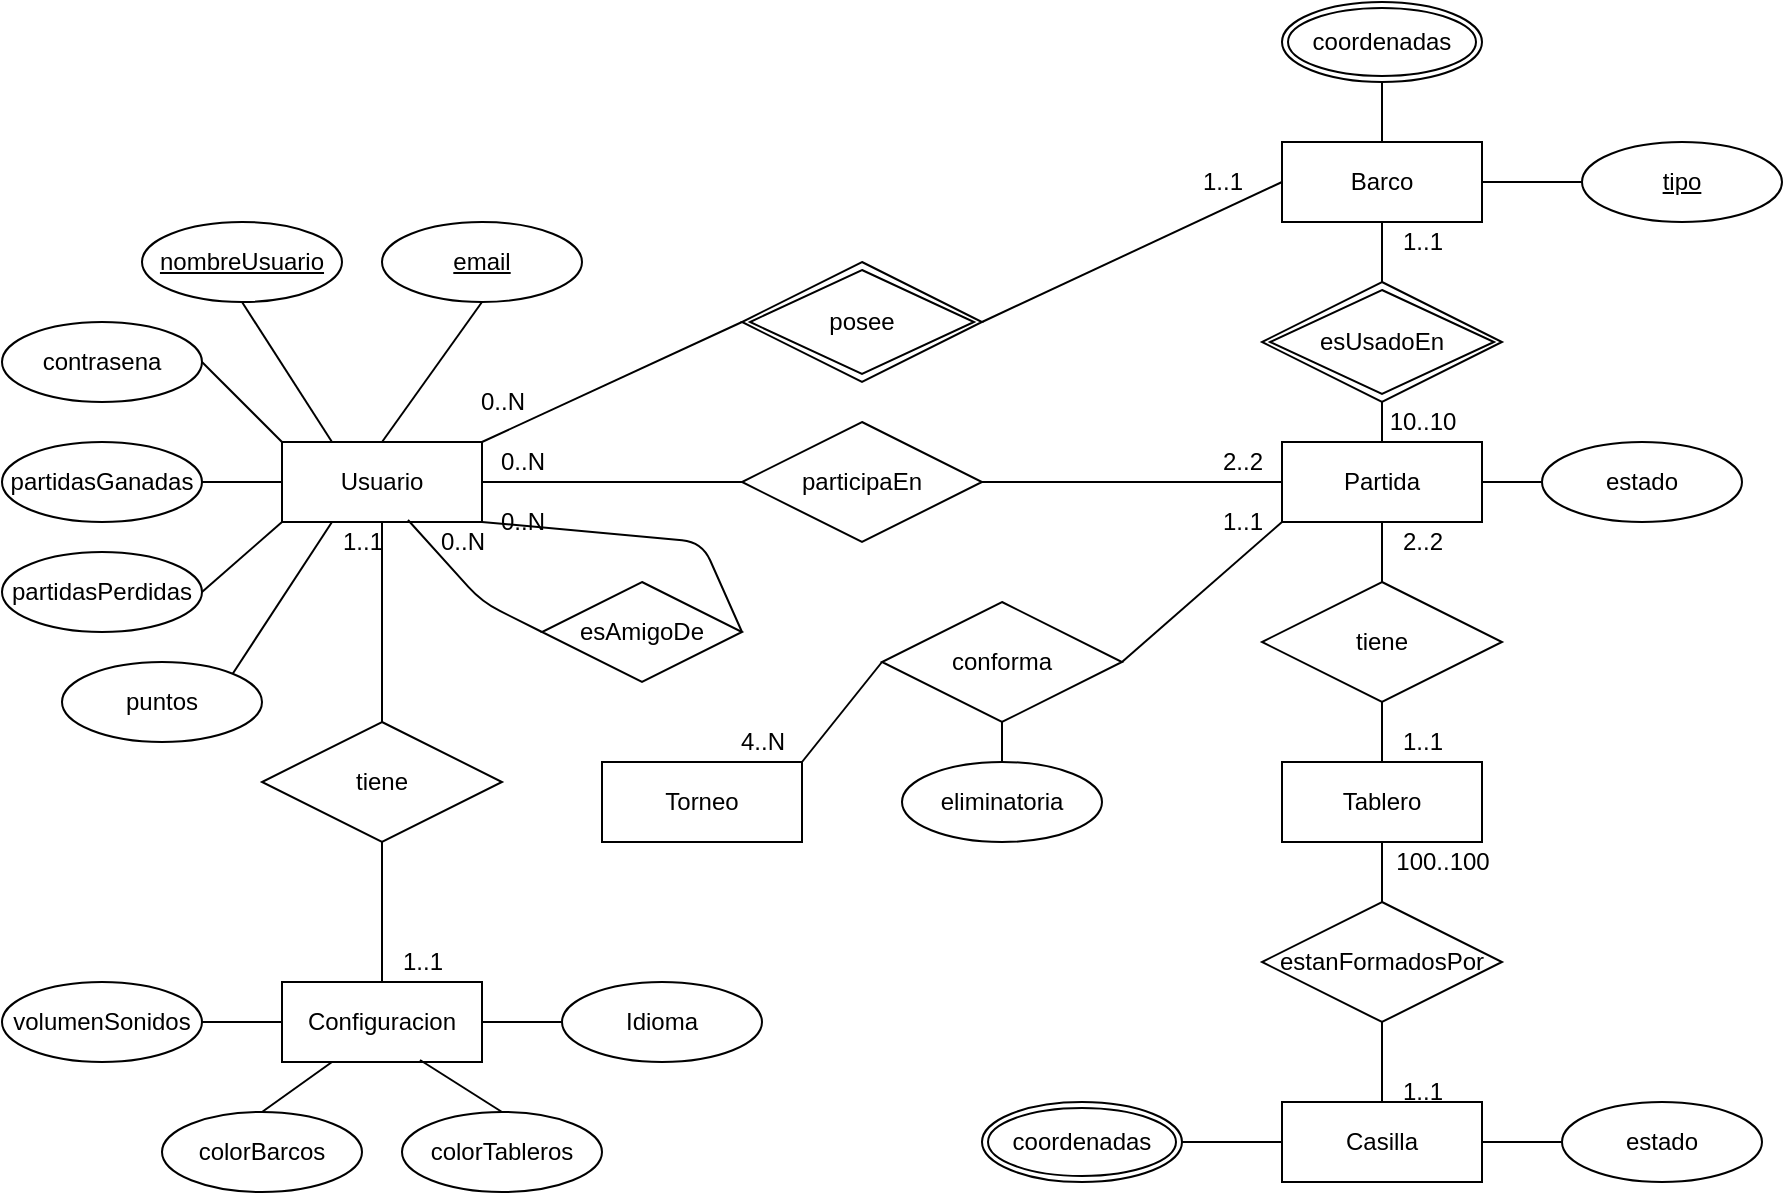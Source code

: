 <mxfile version="14.5.4" type="google"><diagram id="XSsufIvcQU31pY1vZxGx" name="Page-1"><mxGraphModel dx="2177" dy="1973" grid="1" gridSize="10" guides="1" tooltips="1" connect="1" arrows="1" fold="1" page="1" pageScale="1" pageWidth="827" pageHeight="1169" math="0" shadow="0"><root><mxCell id="0"/><mxCell id="1" parent="0"/><mxCell id="L7bA6KsuTwxQdfNRV2Gz-2" value="Usuario" style="whiteSpace=wrap;html=1;align=center;" vertex="1" parent="1"><mxGeometry x="130" y="210" width="100" height="40" as="geometry"/></mxCell><mxCell id="L7bA6KsuTwxQdfNRV2Gz-3" value="Partida" style="whiteSpace=wrap;html=1;align=center;" vertex="1" parent="1"><mxGeometry x="630" y="210" width="100" height="40" as="geometry"/></mxCell><mxCell id="L7bA6KsuTwxQdfNRV2Gz-4" value="Tablero" style="whiteSpace=wrap;html=1;align=center;" vertex="1" parent="1"><mxGeometry x="630" y="370" width="100" height="40" as="geometry"/></mxCell><mxCell id="L7bA6KsuTwxQdfNRV2Gz-5" value="Barco" style="whiteSpace=wrap;html=1;align=center;" vertex="1" parent="1"><mxGeometry x="630" y="60" width="100" height="40" as="geometry"/></mxCell><mxCell id="L7bA6KsuTwxQdfNRV2Gz-6" value="&lt;u&gt;nombreUsuario&lt;/u&gt;" style="ellipse;whiteSpace=wrap;html=1;align=center;" vertex="1" parent="1"><mxGeometry x="60" y="100" width="100" height="40" as="geometry"/></mxCell><mxCell id="L7bA6KsuTwxQdfNRV2Gz-7" value="&lt;u&gt;email&lt;/u&gt;" style="ellipse;whiteSpace=wrap;html=1;align=center;" vertex="1" parent="1"><mxGeometry x="180" y="100" width="100" height="40" as="geometry"/></mxCell><mxCell id="L7bA6KsuTwxQdfNRV2Gz-8" value="contrasena" style="ellipse;whiteSpace=wrap;html=1;align=center;" vertex="1" parent="1"><mxGeometry x="-10" y="150" width="100" height="40" as="geometry"/></mxCell><mxCell id="L7bA6KsuTwxQdfNRV2Gz-9" value="partidasGanadas" style="ellipse;whiteSpace=wrap;html=1;align=center;" vertex="1" parent="1"><mxGeometry x="-10" y="210" width="100" height="40" as="geometry"/></mxCell><mxCell id="L7bA6KsuTwxQdfNRV2Gz-10" value="partidasPerdidas" style="ellipse;whiteSpace=wrap;html=1;align=center;" vertex="1" parent="1"><mxGeometry x="-10" y="265" width="100" height="40" as="geometry"/></mxCell><mxCell id="L7bA6KsuTwxQdfNRV2Gz-11" value="puntos" style="ellipse;whiteSpace=wrap;html=1;align=center;" vertex="1" parent="1"><mxGeometry x="20" y="320" width="100" height="40" as="geometry"/></mxCell><mxCell id="L7bA6KsuTwxQdfNRV2Gz-12" value="Torneo" style="whiteSpace=wrap;html=1;align=center;" vertex="1" parent="1"><mxGeometry x="290" y="370" width="100" height="40" as="geometry"/></mxCell><mxCell id="L7bA6KsuTwxQdfNRV2Gz-13" value="conforma" style="shape=rhombus;perimeter=rhombusPerimeter;whiteSpace=wrap;html=1;align=center;" vertex="1" parent="1"><mxGeometry x="430" y="290" width="120" height="60" as="geometry"/></mxCell><mxCell id="L7bA6KsuTwxQdfNRV2Gz-14" value="eliminatoria" style="ellipse;whiteSpace=wrap;html=1;align=center;" vertex="1" parent="1"><mxGeometry x="440" y="370" width="100" height="40" as="geometry"/></mxCell><mxCell id="L7bA6KsuTwxQdfNRV2Gz-15" value="esAmigoDe" style="shape=rhombus;perimeter=rhombusPerimeter;whiteSpace=wrap;html=1;align=center;" vertex="1" parent="1"><mxGeometry x="260" y="280" width="100" height="50" as="geometry"/></mxCell><mxCell id="L7bA6KsuTwxQdfNRV2Gz-16" value="Casilla" style="whiteSpace=wrap;html=1;align=center;" vertex="1" parent="1"><mxGeometry x="630" y="540" width="100" height="40" as="geometry"/></mxCell><mxCell id="L7bA6KsuTwxQdfNRV2Gz-17" value="participaEn" style="shape=rhombus;perimeter=rhombusPerimeter;whiteSpace=wrap;html=1;align=center;" vertex="1" parent="1"><mxGeometry x="360" y="200" width="120" height="60" as="geometry"/></mxCell><mxCell id="L7bA6KsuTwxQdfNRV2Gz-19" value="esUsadoEn" style="shape=rhombus;double=1;perimeter=rhombusPerimeter;whiteSpace=wrap;html=1;align=center;" vertex="1" parent="1"><mxGeometry x="620" y="130" width="120" height="60" as="geometry"/></mxCell><mxCell id="L7bA6KsuTwxQdfNRV2Gz-20" value="posee" style="shape=rhombus;double=1;perimeter=rhombusPerimeter;whiteSpace=wrap;html=1;align=center;" vertex="1" parent="1"><mxGeometry x="360" y="120" width="120" height="60" as="geometry"/></mxCell><mxCell id="L7bA6KsuTwxQdfNRV2Gz-22" value="estado" style="ellipse;whiteSpace=wrap;html=1;align=center;" vertex="1" parent="1"><mxGeometry x="760" y="210" width="100" height="40" as="geometry"/></mxCell><mxCell id="L7bA6KsuTwxQdfNRV2Gz-23" value="Configuracion" style="whiteSpace=wrap;html=1;align=center;" vertex="1" parent="1"><mxGeometry x="130" y="480" width="100" height="40" as="geometry"/></mxCell><mxCell id="L7bA6KsuTwxQdfNRV2Gz-24" value="tiene" style="shape=rhombus;perimeter=rhombusPerimeter;whiteSpace=wrap;html=1;align=center;" vertex="1" parent="1"><mxGeometry x="120" y="350" width="120" height="60" as="geometry"/></mxCell><mxCell id="L7bA6KsuTwxQdfNRV2Gz-25" value="colorBarcos" style="ellipse;whiteSpace=wrap;html=1;align=center;" vertex="1" parent="1"><mxGeometry x="70" y="545" width="100" height="40" as="geometry"/></mxCell><mxCell id="L7bA6KsuTwxQdfNRV2Gz-26" value="volumenSonidos" style="ellipse;whiteSpace=wrap;html=1;align=center;" vertex="1" parent="1"><mxGeometry x="-10" y="480" width="100" height="40" as="geometry"/></mxCell><mxCell id="L7bA6KsuTwxQdfNRV2Gz-27" value="colorTableros" style="ellipse;whiteSpace=wrap;html=1;align=center;" vertex="1" parent="1"><mxGeometry x="190" y="545" width="100" height="40" as="geometry"/></mxCell><mxCell id="L7bA6KsuTwxQdfNRV2Gz-28" value="Idioma" style="ellipse;whiteSpace=wrap;html=1;align=center;" vertex="1" parent="1"><mxGeometry x="270" y="480" width="100" height="40" as="geometry"/></mxCell><mxCell id="L7bA6KsuTwxQdfNRV2Gz-29" value="tiene" style="shape=rhombus;perimeter=rhombusPerimeter;whiteSpace=wrap;html=1;align=center;" vertex="1" parent="1"><mxGeometry x="620" y="280" width="120" height="60" as="geometry"/></mxCell><mxCell id="L7bA6KsuTwxQdfNRV2Gz-30" value="estanFormadosPor" style="shape=rhombus;perimeter=rhombusPerimeter;whiteSpace=wrap;html=1;align=center;" vertex="1" parent="1"><mxGeometry x="620" y="440" width="120" height="60" as="geometry"/></mxCell><mxCell id="L7bA6KsuTwxQdfNRV2Gz-31" value="" style="endArrow=none;html=1;exitX=1;exitY=0;exitDx=0;exitDy=0;entryX=0.25;entryY=1;entryDx=0;entryDy=0;" edge="1" parent="1" source="L7bA6KsuTwxQdfNRV2Gz-11" target="L7bA6KsuTwxQdfNRV2Gz-2"><mxGeometry width="50" height="50" relative="1" as="geometry"><mxPoint x="390" y="440" as="sourcePoint"/><mxPoint x="440" y="390" as="targetPoint"/></mxGeometry></mxCell><mxCell id="L7bA6KsuTwxQdfNRV2Gz-32" value="" style="endArrow=none;html=1;exitX=1;exitY=0.5;exitDx=0;exitDy=0;entryX=0;entryY=1;entryDx=0;entryDy=0;" edge="1" parent="1" source="L7bA6KsuTwxQdfNRV2Gz-10" target="L7bA6KsuTwxQdfNRV2Gz-2"><mxGeometry width="50" height="50" relative="1" as="geometry"><mxPoint x="115.355" y="335.858" as="sourcePoint"/><mxPoint x="165" y="260" as="targetPoint"/></mxGeometry></mxCell><mxCell id="L7bA6KsuTwxQdfNRV2Gz-33" value="" style="endArrow=none;html=1;exitX=1;exitY=0.5;exitDx=0;exitDy=0;entryX=0;entryY=0.5;entryDx=0;entryDy=0;" edge="1" parent="1" source="L7bA6KsuTwxQdfNRV2Gz-9" target="L7bA6KsuTwxQdfNRV2Gz-2"><mxGeometry width="50" height="50" relative="1" as="geometry"><mxPoint x="100" y="295" as="sourcePoint"/><mxPoint x="140" y="260" as="targetPoint"/></mxGeometry></mxCell><mxCell id="L7bA6KsuTwxQdfNRV2Gz-34" value="" style="endArrow=none;html=1;exitX=1;exitY=0.5;exitDx=0;exitDy=0;entryX=0;entryY=0;entryDx=0;entryDy=0;" edge="1" parent="1" source="L7bA6KsuTwxQdfNRV2Gz-8" target="L7bA6KsuTwxQdfNRV2Gz-2"><mxGeometry width="50" height="50" relative="1" as="geometry"><mxPoint x="100" y="240" as="sourcePoint"/><mxPoint x="140" y="240" as="targetPoint"/></mxGeometry></mxCell><mxCell id="L7bA6KsuTwxQdfNRV2Gz-35" value="" style="endArrow=none;html=1;exitX=0.5;exitY=1;exitDx=0;exitDy=0;entryX=0.25;entryY=0;entryDx=0;entryDy=0;" edge="1" parent="1" source="L7bA6KsuTwxQdfNRV2Gz-6" target="L7bA6KsuTwxQdfNRV2Gz-2"><mxGeometry width="50" height="50" relative="1" as="geometry"><mxPoint x="100" y="180" as="sourcePoint"/><mxPoint x="140" y="220" as="targetPoint"/></mxGeometry></mxCell><mxCell id="L7bA6KsuTwxQdfNRV2Gz-36" value="" style="endArrow=none;html=1;exitX=0.5;exitY=1;exitDx=0;exitDy=0;entryX=0.5;entryY=0;entryDx=0;entryDy=0;" edge="1" parent="1" source="L7bA6KsuTwxQdfNRV2Gz-7" target="L7bA6KsuTwxQdfNRV2Gz-2"><mxGeometry width="50" height="50" relative="1" as="geometry"><mxPoint x="120" y="150" as="sourcePoint"/><mxPoint x="165" y="220" as="targetPoint"/></mxGeometry></mxCell><mxCell id="L7bA6KsuTwxQdfNRV2Gz-37" value="" style="endArrow=none;html=1;exitX=0;exitY=0.5;exitDx=0;exitDy=0;entryX=1;entryY=0;entryDx=0;entryDy=0;" edge="1" parent="1" source="L7bA6KsuTwxQdfNRV2Gz-20" target="L7bA6KsuTwxQdfNRV2Gz-2"><mxGeometry width="50" height="50" relative="1" as="geometry"><mxPoint x="240" y="150" as="sourcePoint"/><mxPoint x="190" y="220" as="targetPoint"/></mxGeometry></mxCell><mxCell id="L7bA6KsuTwxQdfNRV2Gz-38" value="" style="endArrow=none;html=1;exitX=0;exitY=0.5;exitDx=0;exitDy=0;entryX=1;entryY=0.5;entryDx=0;entryDy=0;" edge="1" parent="1" source="L7bA6KsuTwxQdfNRV2Gz-5" target="L7bA6KsuTwxQdfNRV2Gz-20"><mxGeometry width="50" height="50" relative="1" as="geometry"><mxPoint x="370" y="160" as="sourcePoint"/><mxPoint x="320" y="210" as="targetPoint"/></mxGeometry></mxCell><mxCell id="L7bA6KsuTwxQdfNRV2Gz-39" value="" style="endArrow=none;html=1;exitX=0;exitY=0.5;exitDx=0;exitDy=0;entryX=1;entryY=0.5;entryDx=0;entryDy=0;" edge="1" parent="1" source="L7bA6KsuTwxQdfNRV2Gz-17" target="L7bA6KsuTwxQdfNRV2Gz-2"><mxGeometry width="50" height="50" relative="1" as="geometry"><mxPoint x="640" y="90" as="sourcePoint"/><mxPoint x="490" y="160" as="targetPoint"/></mxGeometry></mxCell><mxCell id="L7bA6KsuTwxQdfNRV2Gz-40" value="" style="endArrow=none;html=1;exitX=0;exitY=0.5;exitDx=0;exitDy=0;entryX=1;entryY=0.5;entryDx=0;entryDy=0;" edge="1" parent="1" source="L7bA6KsuTwxQdfNRV2Gz-3" target="L7bA6KsuTwxQdfNRV2Gz-17"><mxGeometry width="50" height="50" relative="1" as="geometry"><mxPoint x="370" y="240" as="sourcePoint"/><mxPoint x="240" y="240" as="targetPoint"/></mxGeometry></mxCell><mxCell id="L7bA6KsuTwxQdfNRV2Gz-41" value="" style="endArrow=none;html=1;exitX=0.5;exitY=0;exitDx=0;exitDy=0;entryX=0.5;entryY=1;entryDx=0;entryDy=0;" edge="1" parent="1" source="L7bA6KsuTwxQdfNRV2Gz-3" target="L7bA6KsuTwxQdfNRV2Gz-19"><mxGeometry width="50" height="50" relative="1" as="geometry"><mxPoint x="640" y="240" as="sourcePoint"/><mxPoint x="490" y="240" as="targetPoint"/></mxGeometry></mxCell><mxCell id="L7bA6KsuTwxQdfNRV2Gz-42" value="" style="endArrow=none;html=1;exitX=0.5;exitY=0;exitDx=0;exitDy=0;entryX=0.5;entryY=1;entryDx=0;entryDy=0;" edge="1" parent="1" source="L7bA6KsuTwxQdfNRV2Gz-19" target="L7bA6KsuTwxQdfNRV2Gz-5"><mxGeometry width="50" height="50" relative="1" as="geometry"><mxPoint x="690" y="220" as="sourcePoint"/><mxPoint x="690" y="200" as="targetPoint"/></mxGeometry></mxCell><mxCell id="L7bA6KsuTwxQdfNRV2Gz-43" value="" style="endArrow=none;html=1;exitX=0.5;exitY=1;exitDx=0;exitDy=0;entryX=0.5;entryY=0;entryDx=0;entryDy=0;" edge="1" parent="1" source="L7bA6KsuTwxQdfNRV2Gz-3" target="L7bA6KsuTwxQdfNRV2Gz-29"><mxGeometry width="50" height="50" relative="1" as="geometry"><mxPoint x="690" y="140" as="sourcePoint"/><mxPoint x="690" y="110" as="targetPoint"/></mxGeometry></mxCell><mxCell id="L7bA6KsuTwxQdfNRV2Gz-44" value="estado" style="ellipse;whiteSpace=wrap;html=1;align=center;" vertex="1" parent="1"><mxGeometry x="770" y="540" width="100" height="40" as="geometry"/></mxCell><mxCell id="L7bA6KsuTwxQdfNRV2Gz-46" value="" style="endArrow=none;html=1;exitX=0.5;exitY=0;exitDx=0;exitDy=0;" edge="1" parent="1" source="L7bA6KsuTwxQdfNRV2Gz-4"><mxGeometry width="50" height="50" relative="1" as="geometry"><mxPoint x="690" y="140" as="sourcePoint"/><mxPoint x="680" y="340" as="targetPoint"/></mxGeometry></mxCell><mxCell id="L7bA6KsuTwxQdfNRV2Gz-47" value="" style="endArrow=none;html=1;exitX=0.5;exitY=0;exitDx=0;exitDy=0;entryX=0.5;entryY=1;entryDx=0;entryDy=0;" edge="1" parent="1" source="L7bA6KsuTwxQdfNRV2Gz-30" target="L7bA6KsuTwxQdfNRV2Gz-4"><mxGeometry width="50" height="50" relative="1" as="geometry"><mxPoint x="690" y="380" as="sourcePoint"/><mxPoint x="690" y="350" as="targetPoint"/></mxGeometry></mxCell><mxCell id="L7bA6KsuTwxQdfNRV2Gz-48" value="" style="endArrow=none;html=1;exitX=0.5;exitY=0;exitDx=0;exitDy=0;entryX=0.5;entryY=1;entryDx=0;entryDy=0;" edge="1" parent="1" source="L7bA6KsuTwxQdfNRV2Gz-16" target="L7bA6KsuTwxQdfNRV2Gz-30"><mxGeometry width="50" height="50" relative="1" as="geometry"><mxPoint x="690" y="450" as="sourcePoint"/><mxPoint x="690" y="420" as="targetPoint"/></mxGeometry></mxCell><mxCell id="L7bA6KsuTwxQdfNRV2Gz-49" value="" style="endArrow=none;html=1;exitX=0;exitY=0.5;exitDx=0;exitDy=0;entryX=1;entryY=0.5;entryDx=0;entryDy=0;" edge="1" parent="1" source="L7bA6KsuTwxQdfNRV2Gz-44" target="L7bA6KsuTwxQdfNRV2Gz-16"><mxGeometry width="50" height="50" relative="1" as="geometry"><mxPoint x="690" y="550" as="sourcePoint"/><mxPoint x="690" y="510" as="targetPoint"/></mxGeometry></mxCell><mxCell id="L7bA6KsuTwxQdfNRV2Gz-50" value="" style="endArrow=none;html=1;exitX=1;exitY=0.5;exitDx=0;exitDy=0;entryX=0;entryY=1;entryDx=0;entryDy=0;" edge="1" parent="1" source="L7bA6KsuTwxQdfNRV2Gz-13" target="L7bA6KsuTwxQdfNRV2Gz-3"><mxGeometry width="50" height="50" relative="1" as="geometry"><mxPoint x="790" y="570" as="sourcePoint"/><mxPoint x="740" y="570" as="targetPoint"/></mxGeometry></mxCell><mxCell id="L7bA6KsuTwxQdfNRV2Gz-51" value="" style="endArrow=none;html=1;exitX=1;exitY=0;exitDx=0;exitDy=0;entryX=0;entryY=0.5;entryDx=0;entryDy=0;" edge="1" parent="1" source="L7bA6KsuTwxQdfNRV2Gz-12" target="L7bA6KsuTwxQdfNRV2Gz-13"><mxGeometry width="50" height="50" relative="1" as="geometry"><mxPoint x="560" y="330" as="sourcePoint"/><mxPoint x="640" y="260" as="targetPoint"/></mxGeometry></mxCell><mxCell id="L7bA6KsuTwxQdfNRV2Gz-52" value="" style="endArrow=none;html=1;exitX=0.5;exitY=0;exitDx=0;exitDy=0;entryX=0.5;entryY=1;entryDx=0;entryDy=0;" edge="1" parent="1" source="L7bA6KsuTwxQdfNRV2Gz-14" target="L7bA6KsuTwxQdfNRV2Gz-13"><mxGeometry width="50" height="50" relative="1" as="geometry"><mxPoint x="360" y="380" as="sourcePoint"/><mxPoint x="440" y="330" as="targetPoint"/></mxGeometry></mxCell><mxCell id="L7bA6KsuTwxQdfNRV2Gz-54" value="" style="endArrow=none;html=1;exitX=1;exitY=0.5;exitDx=0;exitDy=0;entryX=0;entryY=0.5;entryDx=0;entryDy=0;" edge="1" parent="1" source="L7bA6KsuTwxQdfNRV2Gz-26" target="L7bA6KsuTwxQdfNRV2Gz-23"><mxGeometry width="50" height="50" relative="1" as="geometry"><mxPoint x="240" y="490" as="sourcePoint"/><mxPoint x="310" y="420" as="targetPoint"/></mxGeometry></mxCell><mxCell id="L7bA6KsuTwxQdfNRV2Gz-55" value="" style="endArrow=none;html=1;exitX=0;exitY=0.5;exitDx=0;exitDy=0;entryX=1;entryY=0.5;entryDx=0;entryDy=0;" edge="1" parent="1" source="L7bA6KsuTwxQdfNRV2Gz-28" target="L7bA6KsuTwxQdfNRV2Gz-23"><mxGeometry width="50" height="50" relative="1" as="geometry"><mxPoint x="110" y="520" as="sourcePoint"/><mxPoint x="140" y="510" as="targetPoint"/></mxGeometry></mxCell><mxCell id="L7bA6KsuTwxQdfNRV2Gz-56" value="" style="endArrow=none;html=1;exitX=0.5;exitY=0;exitDx=0;exitDy=0;entryX=0.25;entryY=1;entryDx=0;entryDy=0;" edge="1" parent="1" source="L7bA6KsuTwxQdfNRV2Gz-25" target="L7bA6KsuTwxQdfNRV2Gz-23"><mxGeometry width="50" height="50" relative="1" as="geometry"><mxPoint x="100" y="510" as="sourcePoint"/><mxPoint x="140" y="510" as="targetPoint"/></mxGeometry></mxCell><mxCell id="L7bA6KsuTwxQdfNRV2Gz-57" value="" style="endArrow=none;html=1;exitX=0.5;exitY=0;exitDx=0;exitDy=0;entryX=0.69;entryY=0.975;entryDx=0;entryDy=0;entryPerimeter=0;" edge="1" parent="1" source="L7bA6KsuTwxQdfNRV2Gz-27" target="L7bA6KsuTwxQdfNRV2Gz-23"><mxGeometry width="50" height="50" relative="1" as="geometry"><mxPoint x="130" y="555" as="sourcePoint"/><mxPoint x="165" y="530" as="targetPoint"/></mxGeometry></mxCell><mxCell id="L7bA6KsuTwxQdfNRV2Gz-58" value="&lt;u&gt;tipo&lt;/u&gt;" style="ellipse;whiteSpace=wrap;html=1;align=center;" vertex="1" parent="1"><mxGeometry x="780" y="60" width="100" height="40" as="geometry"/></mxCell><mxCell id="L7bA6KsuTwxQdfNRV2Gz-60" value="coordenadas" style="ellipse;shape=doubleEllipse;margin=3;whiteSpace=wrap;html=1;align=center;" vertex="1" parent="1"><mxGeometry x="630" y="-10" width="100" height="40" as="geometry"/></mxCell><mxCell id="L7bA6KsuTwxQdfNRV2Gz-61" value="" style="endArrow=none;html=1;exitX=0.5;exitY=0;exitDx=0;exitDy=0;entryX=0.5;entryY=1;entryDx=0;entryDy=0;" edge="1" parent="1" source="L7bA6KsuTwxQdfNRV2Gz-5" target="L7bA6KsuTwxQdfNRV2Gz-60"><mxGeometry width="50" height="50" relative="1" as="geometry"><mxPoint x="690" y="140" as="sourcePoint"/><mxPoint x="690" y="110" as="targetPoint"/></mxGeometry></mxCell><mxCell id="L7bA6KsuTwxQdfNRV2Gz-62" value="" style="endArrow=none;html=1;exitX=1;exitY=0.5;exitDx=0;exitDy=0;entryX=0;entryY=0.5;entryDx=0;entryDy=0;" edge="1" parent="1" source="L7bA6KsuTwxQdfNRV2Gz-5" target="L7bA6KsuTwxQdfNRV2Gz-58"><mxGeometry width="50" height="50" relative="1" as="geometry"><mxPoint x="690" y="70" as="sourcePoint"/><mxPoint x="690" y="40" as="targetPoint"/></mxGeometry></mxCell><mxCell id="L7bA6KsuTwxQdfNRV2Gz-64" value="" style="endArrow=none;html=1;exitX=0.5;exitY=0;exitDx=0;exitDy=0;entryX=0.5;entryY=1;entryDx=0;entryDy=0;" edge="1" parent="1" source="L7bA6KsuTwxQdfNRV2Gz-24" target="L7bA6KsuTwxQdfNRV2Gz-2"><mxGeometry width="50" height="50" relative="1" as="geometry"><mxPoint x="115.355" y="335.858" as="sourcePoint"/><mxPoint x="165" y="260" as="targetPoint"/></mxGeometry></mxCell><mxCell id="L7bA6KsuTwxQdfNRV2Gz-65" value="" style="endArrow=none;html=1;exitX=0.5;exitY=0;exitDx=0;exitDy=0;entryX=0.5;entryY=1;entryDx=0;entryDy=0;" edge="1" parent="1" source="L7bA6KsuTwxQdfNRV2Gz-23" target="L7bA6KsuTwxQdfNRV2Gz-24"><mxGeometry width="50" height="50" relative="1" as="geometry"><mxPoint x="190" y="360" as="sourcePoint"/><mxPoint x="190" y="260" as="targetPoint"/></mxGeometry></mxCell><mxCell id="L7bA6KsuTwxQdfNRV2Gz-66" value="0..N" style="text;html=1;align=center;verticalAlign=middle;resizable=0;points=[];autosize=1;" vertex="1" parent="1"><mxGeometry x="230" y="210" width="40" height="20" as="geometry"/></mxCell><mxCell id="L7bA6KsuTwxQdfNRV2Gz-67" value="2..2" style="text;html=1;align=center;verticalAlign=middle;resizable=0;points=[];autosize=1;" vertex="1" parent="1"><mxGeometry x="590" y="210" width="40" height="20" as="geometry"/></mxCell><mxCell id="L7bA6KsuTwxQdfNRV2Gz-68" value="0..N" style="text;html=1;align=center;verticalAlign=middle;resizable=0;points=[];autosize=1;" vertex="1" parent="1"><mxGeometry x="220" y="180" width="40" height="20" as="geometry"/></mxCell><mxCell id="L7bA6KsuTwxQdfNRV2Gz-69" value="1..1" style="text;html=1;align=center;verticalAlign=middle;resizable=0;points=[];autosize=1;" vertex="1" parent="1"><mxGeometry x="580" y="70" width="40" height="20" as="geometry"/></mxCell><mxCell id="L7bA6KsuTwxQdfNRV2Gz-70" value="1..1" style="text;html=1;align=center;verticalAlign=middle;resizable=0;points=[];autosize=1;" vertex="1" parent="1"><mxGeometry x="680" y="100" width="40" height="20" as="geometry"/></mxCell><mxCell id="L7bA6KsuTwxQdfNRV2Gz-71" value="10..10" style="text;html=1;align=center;verticalAlign=middle;resizable=0;points=[];autosize=1;" vertex="1" parent="1"><mxGeometry x="675" y="190" width="50" height="20" as="geometry"/></mxCell><mxCell id="L7bA6KsuTwxQdfNRV2Gz-73" value="2..2" style="text;html=1;align=center;verticalAlign=middle;resizable=0;points=[];autosize=1;" vertex="1" parent="1"><mxGeometry x="680" y="250" width="40" height="20" as="geometry"/></mxCell><mxCell id="L7bA6KsuTwxQdfNRV2Gz-74" value="1..1" style="text;html=1;align=center;verticalAlign=middle;resizable=0;points=[];autosize=1;" vertex="1" parent="1"><mxGeometry x="680" y="350" width="40" height="20" as="geometry"/></mxCell><mxCell id="L7bA6KsuTwxQdfNRV2Gz-75" value="100..100" style="text;html=1;align=center;verticalAlign=middle;resizable=0;points=[];autosize=1;" vertex="1" parent="1"><mxGeometry x="680" y="410" width="60" height="20" as="geometry"/></mxCell><mxCell id="L7bA6KsuTwxQdfNRV2Gz-77" value="coordenadas" style="ellipse;shape=doubleEllipse;margin=3;whiteSpace=wrap;html=1;align=center;" vertex="1" parent="1"><mxGeometry x="480" y="540" width="100" height="40" as="geometry"/></mxCell><mxCell id="L7bA6KsuTwxQdfNRV2Gz-79" value="" style="endArrow=none;html=1;exitX=0;exitY=0.5;exitDx=0;exitDy=0;entryX=1;entryY=0.5;entryDx=0;entryDy=0;" edge="1" parent="1" source="L7bA6KsuTwxQdfNRV2Gz-16" target="L7bA6KsuTwxQdfNRV2Gz-77"><mxGeometry width="50" height="50" relative="1" as="geometry"><mxPoint x="780" y="570" as="sourcePoint"/><mxPoint x="740" y="570" as="targetPoint"/></mxGeometry></mxCell><mxCell id="L7bA6KsuTwxQdfNRV2Gz-80" value="1..1" style="text;html=1;align=center;verticalAlign=middle;resizable=0;points=[];autosize=1;" vertex="1" parent="1"><mxGeometry x="680" y="525" width="40" height="20" as="geometry"/></mxCell><mxCell id="L7bA6KsuTwxQdfNRV2Gz-81" value="4..N" style="text;html=1;align=center;verticalAlign=middle;resizable=0;points=[];autosize=1;" vertex="1" parent="1"><mxGeometry x="350" y="350" width="40" height="20" as="geometry"/></mxCell><mxCell id="L7bA6KsuTwxQdfNRV2Gz-82" value="1..1" style="text;html=1;align=center;verticalAlign=middle;resizable=0;points=[];autosize=1;" vertex="1" parent="1"><mxGeometry x="590" y="240" width="40" height="20" as="geometry"/></mxCell><mxCell id="L7bA6KsuTwxQdfNRV2Gz-83" value="" style="endArrow=none;html=1;exitX=1;exitY=0.5;exitDx=0;exitDy=0;entryX=0;entryY=0.5;entryDx=0;entryDy=0;" edge="1" parent="1" source="L7bA6KsuTwxQdfNRV2Gz-3" target="L7bA6KsuTwxQdfNRV2Gz-22"><mxGeometry width="50" height="50" relative="1" as="geometry"><mxPoint x="740" y="90" as="sourcePoint"/><mxPoint x="790" y="90" as="targetPoint"/></mxGeometry></mxCell><mxCell id="L7bA6KsuTwxQdfNRV2Gz-84" value="1..1" style="text;html=1;align=center;verticalAlign=middle;resizable=0;points=[];autosize=1;" vertex="1" parent="1"><mxGeometry x="150" y="250" width="40" height="20" as="geometry"/></mxCell><mxCell id="L7bA6KsuTwxQdfNRV2Gz-85" value="1..1" style="text;html=1;align=center;verticalAlign=middle;resizable=0;points=[];autosize=1;" vertex="1" parent="1"><mxGeometry x="180" y="460" width="40" height="20" as="geometry"/></mxCell><mxCell id="L7bA6KsuTwxQdfNRV2Gz-86" value="" style="endArrow=none;html=1;entryX=1.075;entryY=-0.05;entryDx=0;entryDy=0;entryPerimeter=0;exitX=0;exitY=0.5;exitDx=0;exitDy=0;" edge="1" parent="1" source="L7bA6KsuTwxQdfNRV2Gz-15" target="L7bA6KsuTwxQdfNRV2Gz-84"><mxGeometry width="50" height="50" relative="1" as="geometry"><mxPoint x="230" y="290" as="sourcePoint"/><mxPoint x="770" y="240" as="targetPoint"/><Array as="points"><mxPoint x="230" y="290"/></Array></mxGeometry></mxCell><mxCell id="L7bA6KsuTwxQdfNRV2Gz-87" value="" style="endArrow=none;html=1;exitX=1;exitY=0.5;exitDx=0;exitDy=0;entryX=1;entryY=1;entryDx=0;entryDy=0;" edge="1" parent="1" source="L7bA6KsuTwxQdfNRV2Gz-15" target="L7bA6KsuTwxQdfNRV2Gz-2"><mxGeometry width="50" height="50" relative="1" as="geometry"><mxPoint x="230" y="295" as="sourcePoint"/><mxPoint x="240" y="260" as="targetPoint"/><Array as="points"><mxPoint x="340" y="260"/></Array></mxGeometry></mxCell><mxCell id="L7bA6KsuTwxQdfNRV2Gz-88" value="0..N" style="text;html=1;align=center;verticalAlign=middle;resizable=0;points=[];autosize=1;" vertex="1" parent="1"><mxGeometry x="230" y="240" width="40" height="20" as="geometry"/></mxCell><mxCell id="L7bA6KsuTwxQdfNRV2Gz-89" value="0..N" style="text;html=1;align=center;verticalAlign=middle;resizable=0;points=[];autosize=1;" vertex="1" parent="1"><mxGeometry x="200" y="250" width="40" height="20" as="geometry"/></mxCell></root></mxGraphModel></diagram></mxfile>